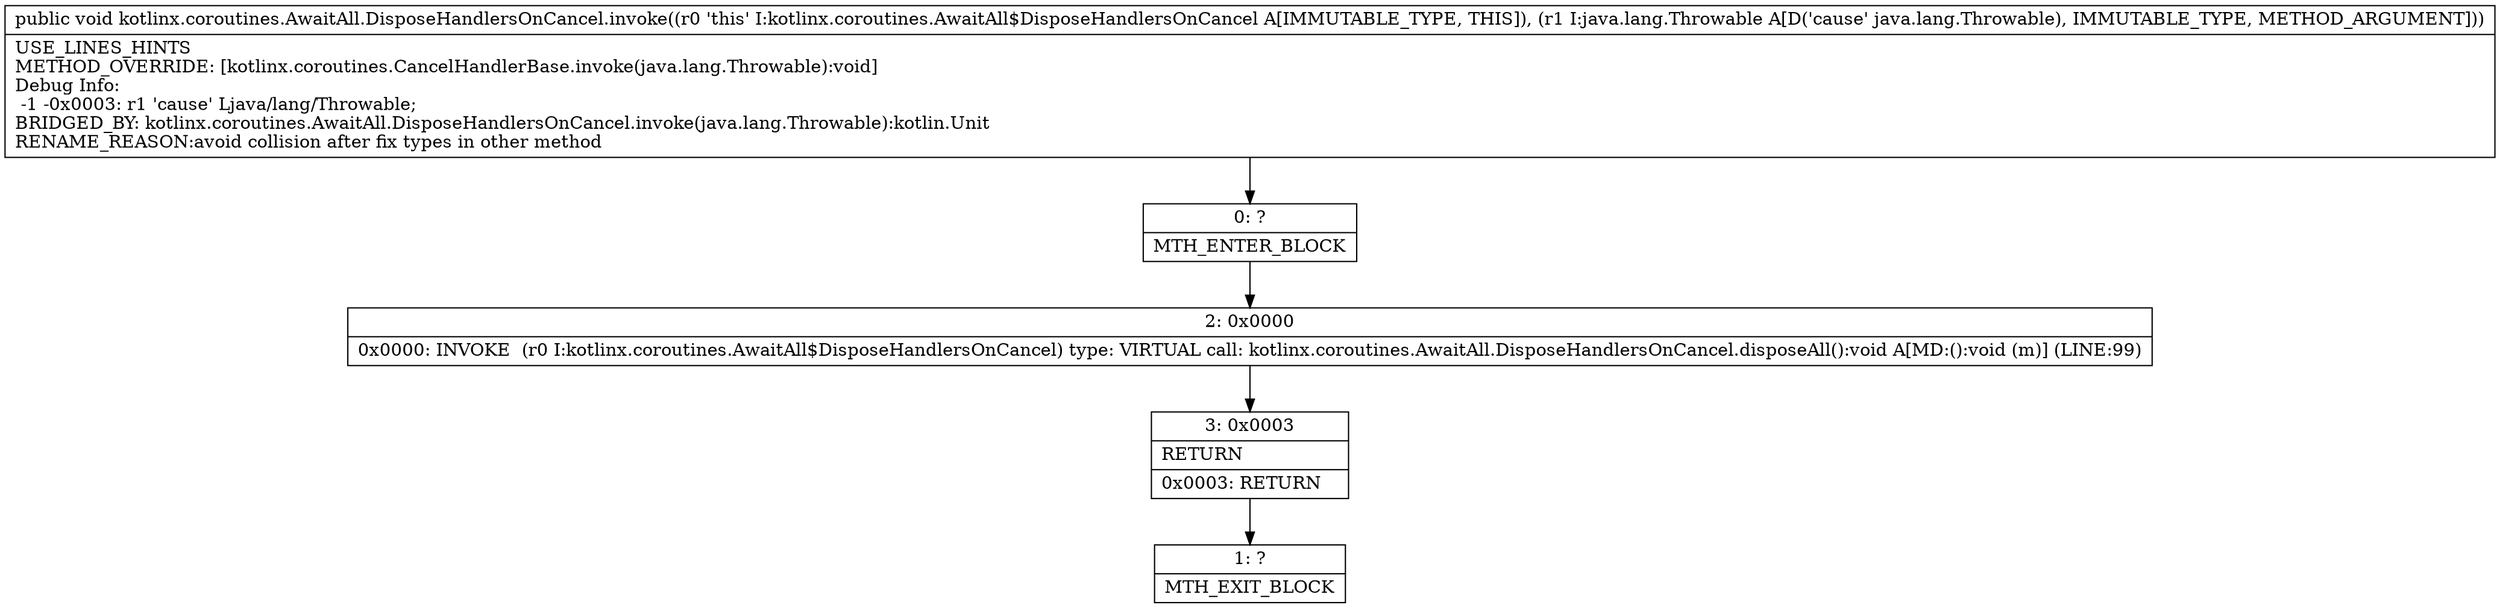 digraph "CFG forkotlinx.coroutines.AwaitAll.DisposeHandlersOnCancel.invoke(Ljava\/lang\/Throwable;)V" {
Node_0 [shape=record,label="{0\:\ ?|MTH_ENTER_BLOCK\l}"];
Node_2 [shape=record,label="{2\:\ 0x0000|0x0000: INVOKE  (r0 I:kotlinx.coroutines.AwaitAll$DisposeHandlersOnCancel) type: VIRTUAL call: kotlinx.coroutines.AwaitAll.DisposeHandlersOnCancel.disposeAll():void A[MD:():void (m)] (LINE:99)\l}"];
Node_3 [shape=record,label="{3\:\ 0x0003|RETURN\l|0x0003: RETURN   \l}"];
Node_1 [shape=record,label="{1\:\ ?|MTH_EXIT_BLOCK\l}"];
MethodNode[shape=record,label="{public void kotlinx.coroutines.AwaitAll.DisposeHandlersOnCancel.invoke((r0 'this' I:kotlinx.coroutines.AwaitAll$DisposeHandlersOnCancel A[IMMUTABLE_TYPE, THIS]), (r1 I:java.lang.Throwable A[D('cause' java.lang.Throwable), IMMUTABLE_TYPE, METHOD_ARGUMENT]))  | USE_LINES_HINTS\lMETHOD_OVERRIDE: [kotlinx.coroutines.CancelHandlerBase.invoke(java.lang.Throwable):void]\lDebug Info:\l  \-1 \-0x0003: r1 'cause' Ljava\/lang\/Throwable;\lBRIDGED_BY: kotlinx.coroutines.AwaitAll.DisposeHandlersOnCancel.invoke(java.lang.Throwable):kotlin.Unit\lRENAME_REASON:avoid collision after fix types in other method\l}"];
MethodNode -> Node_0;Node_0 -> Node_2;
Node_2 -> Node_3;
Node_3 -> Node_1;
}

